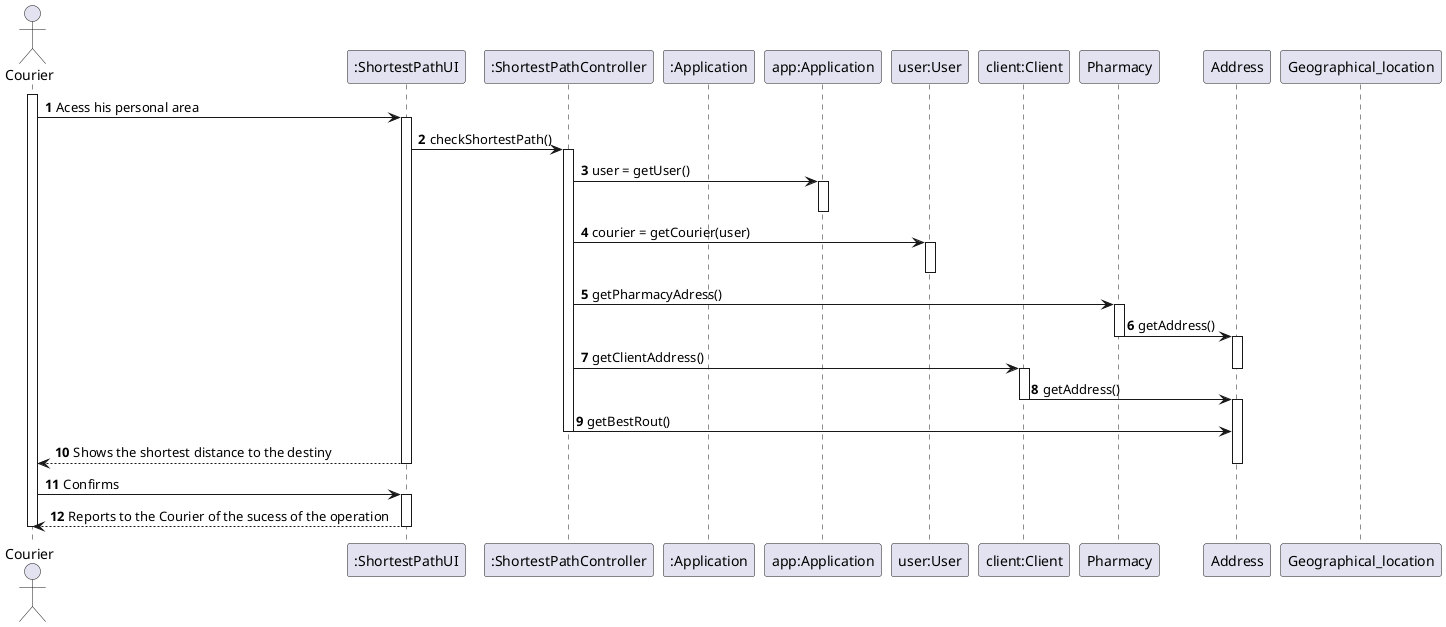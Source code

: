 @startuml
autonumber

actor "Courier" as Client
participant ":ShortestPathUI" as UI
participant ":ShortestPathController" as CTRL
participant ":Application" as SYS
participant "app:Application" as SYST
participant "user:User" as USER
participant "client:Client" as CLI
participant "Pharmacy" as PHAR
participant "Address" as ADD
participant "Geographical_location" as GEO


activate Client
Client -> UI : Acess his personal area
activate UI
UI -> CTRL :checkShortestPath()
activate CTRL

CTRL -> SYST :user = getUser()
activate SYST
deactivate SYST
CTRL -> USER :courier = getCourier(user)
activate USER
deactivate USER
CTRL -> PHAR:getPharmacyAdress()
activate PHAR
PHAR ->ADD:getAddress()
deactivate PHAR
activate ADD

CTRL -> CLI :getClientAddress()
deactivate ADD
activate CLI

CLI -> ADD:getAddress()
deactivate CLI
activate ADD

CTRL ->ADD:getBestRout()


deactivate CTRL

UI --> Client :Shows the shortest distance to the destiny
deactivate ADD

deactivate GEO


deactivate UI

Client -> UI :Confirms
activate UI
UI --> Client :Reports to the Courier of the sucess of the operation
deactivate UI

deactivate Client
@enduml
